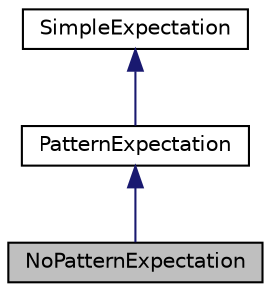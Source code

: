 digraph "NoPatternExpectation"
{
  edge [fontname="Helvetica",fontsize="10",labelfontname="Helvetica",labelfontsize="10"];
  node [fontname="Helvetica",fontsize="10",shape=record];
  Node1 [label="NoPatternExpectation",height=0.2,width=0.4,color="black", fillcolor="grey75", style="filled" fontcolor="black"];
  Node2 -> Node1 [dir="back",color="midnightblue",fontsize="10",style="solid",fontname="Helvetica"];
  Node2 [label="PatternExpectation",height=0.2,width=0.4,color="black", fillcolor="white", style="filled",URL="$class_pattern_expectation.html"];
  Node3 -> Node2 [dir="back",color="midnightblue",fontsize="10",style="solid",fontname="Helvetica"];
  Node3 [label="SimpleExpectation",height=0.2,width=0.4,color="black", fillcolor="white", style="filled",URL="$class_simple_expectation.html"];
}
